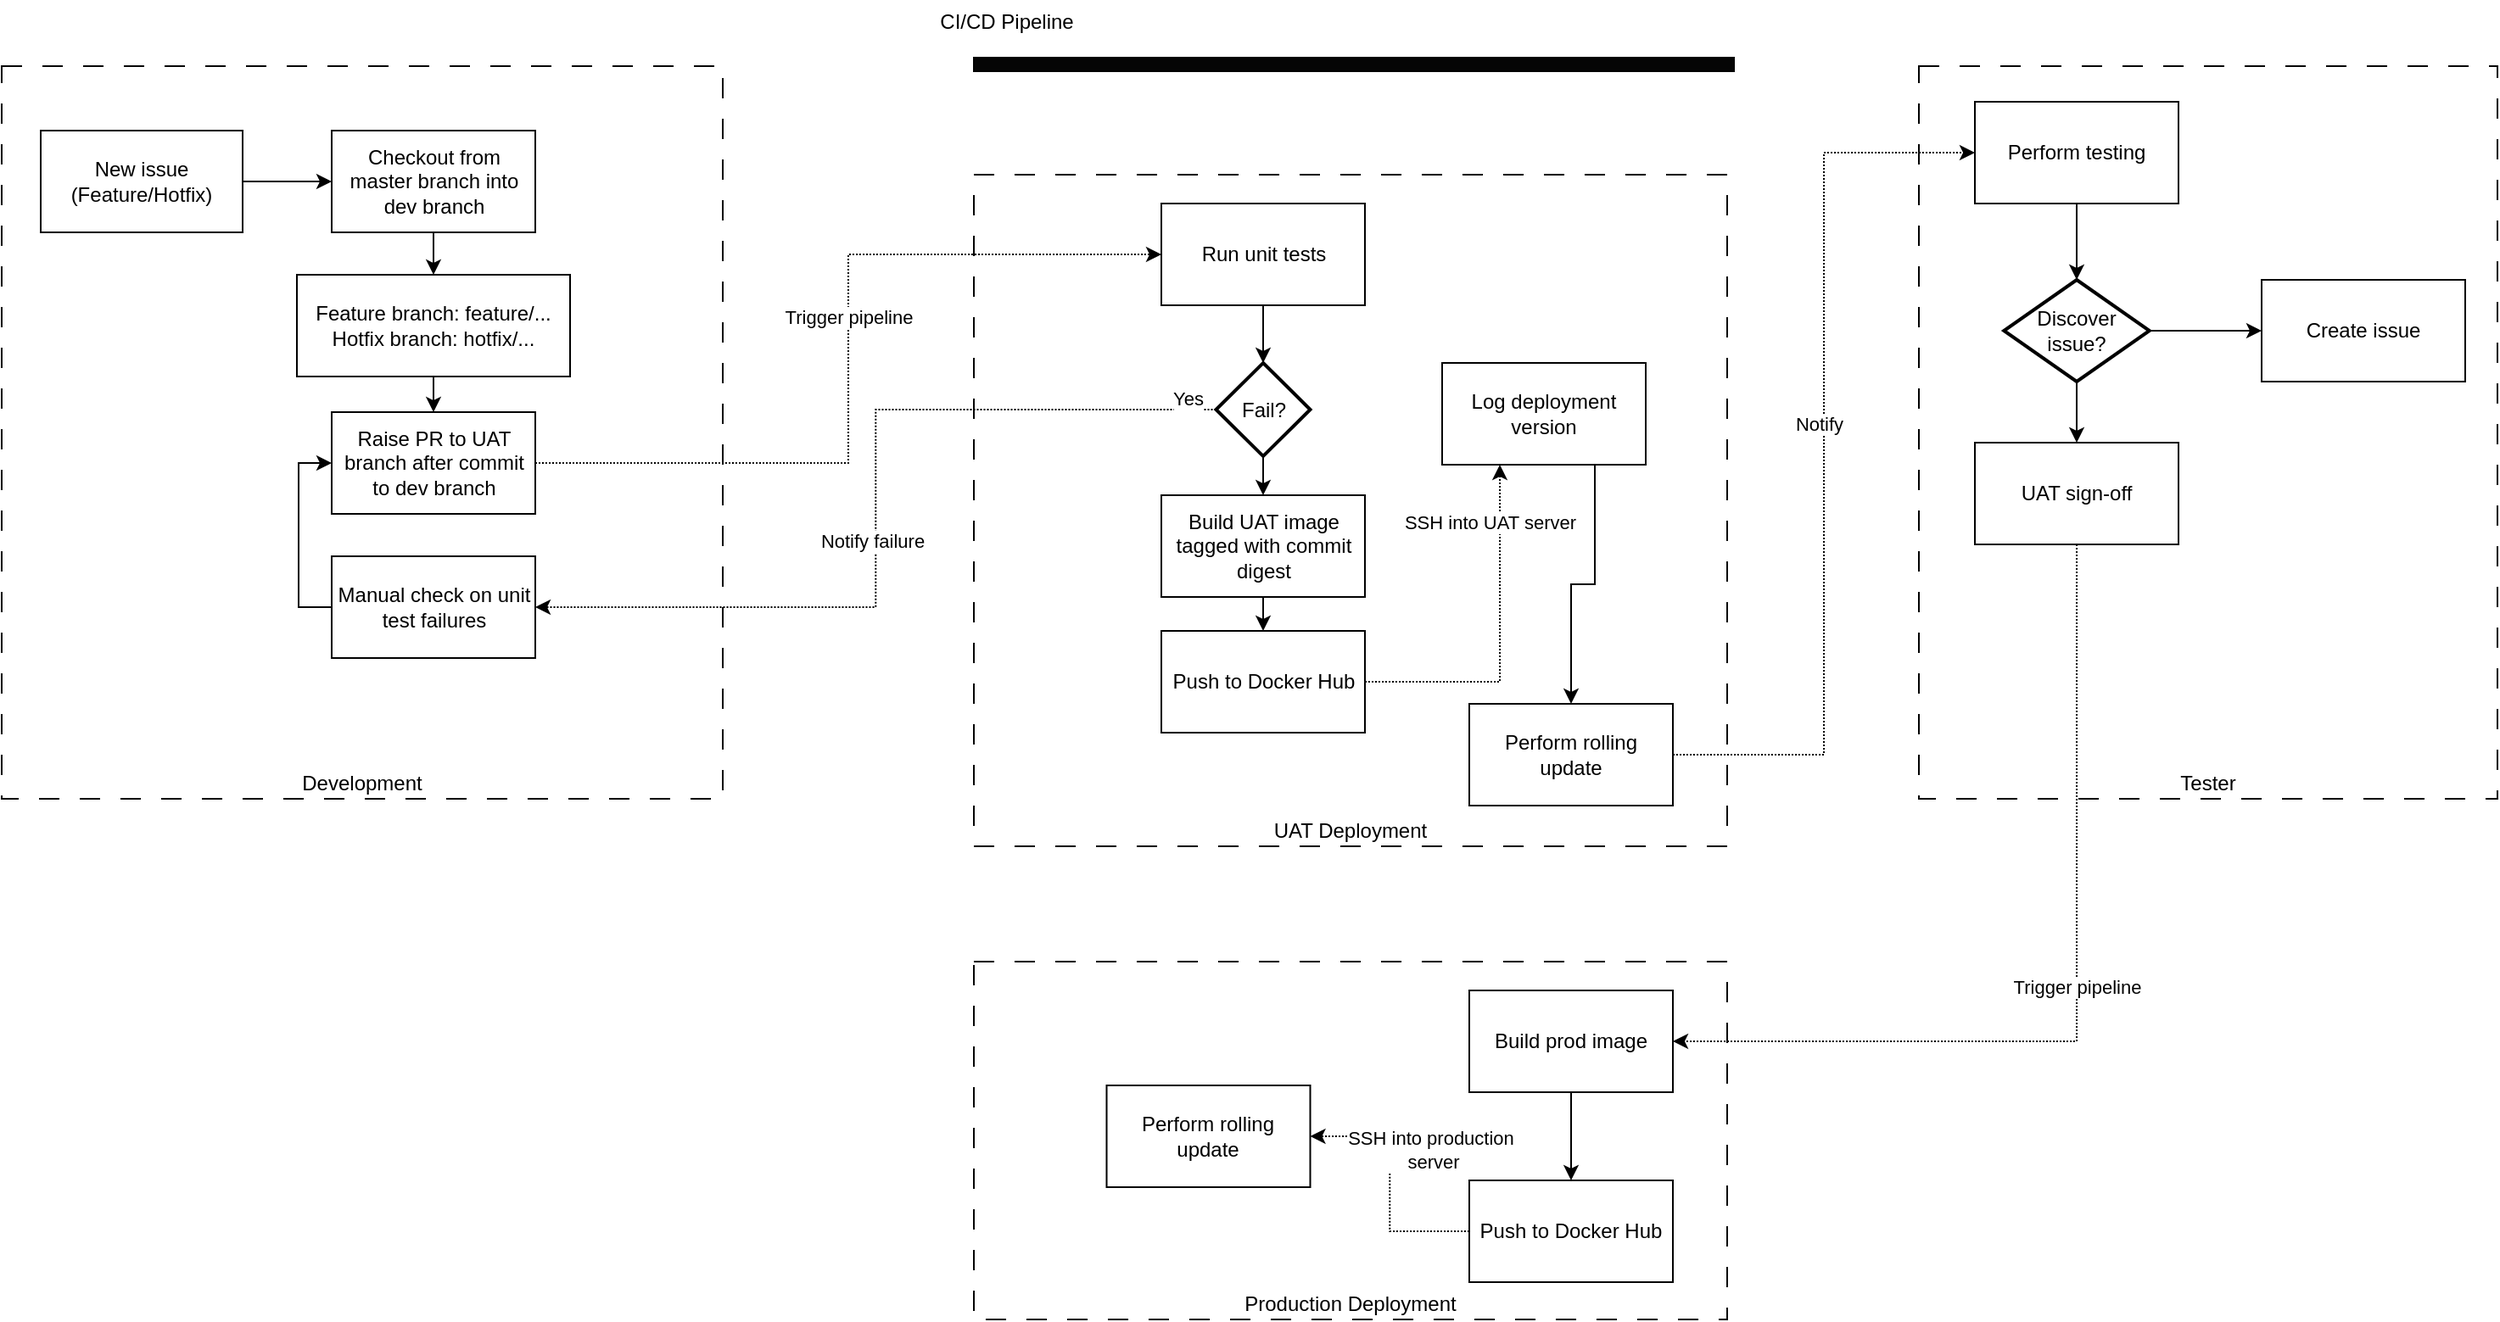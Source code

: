 <mxfile version="24.7.7">
  <diagram name="Workflow" id="U2vqciYEUnWTHw8cwpyU">
    <mxGraphModel dx="2087" dy="996" grid="0" gridSize="10" guides="1" tooltips="1" connect="1" arrows="1" fold="1" page="0" pageScale="1" pageWidth="850" pageHeight="1100" math="0" shadow="0">
      <root>
        <mxCell id="0" />
        <mxCell id="1" parent="0" />
        <mxCell id="oiYEulF_BZlo9P3TsjPv-1" value="Development" style="rounded=0;whiteSpace=wrap;html=1;dashed=1;dashPattern=12 12;verticalAlign=bottom;" vertex="1" parent="1">
          <mxGeometry x="-226" y="187" width="425" height="432" as="geometry" />
        </mxCell>
        <mxCell id="oiYEulF_BZlo9P3TsjPv-2" value="UAT Deployment" style="rounded=0;whiteSpace=wrap;html=1;dashed=1;dashPattern=12 12;verticalAlign=bottom;" vertex="1" parent="1">
          <mxGeometry x="347" y="251" width="444" height="396" as="geometry" />
        </mxCell>
        <mxCell id="oiYEulF_BZlo9P3TsjPv-3" value="" style="rounded=0;whiteSpace=wrap;html=1;fillColor=#050505;" vertex="1" parent="1">
          <mxGeometry x="347" y="182" width="448" height="8" as="geometry" />
        </mxCell>
        <mxCell id="oiYEulF_BZlo9P3TsjPv-6" style="edgeStyle=orthogonalEdgeStyle;rounded=0;orthogonalLoop=1;jettySize=auto;html=1;exitX=0.5;exitY=1;exitDx=0;exitDy=0;entryX=0.5;entryY=0;entryDx=0;entryDy=0;" edge="1" parent="1" source="oiYEulF_BZlo9P3TsjPv-4" target="oiYEulF_BZlo9P3TsjPv-5">
          <mxGeometry relative="1" as="geometry" />
        </mxCell>
        <mxCell id="oiYEulF_BZlo9P3TsjPv-4" value="Checkout from master branch into dev branch" style="rounded=0;whiteSpace=wrap;html=1;" vertex="1" parent="1">
          <mxGeometry x="-31.5" y="225" width="120" height="60" as="geometry" />
        </mxCell>
        <mxCell id="oiYEulF_BZlo9P3TsjPv-9" style="edgeStyle=orthogonalEdgeStyle;rounded=0;orthogonalLoop=1;jettySize=auto;html=1;exitX=0.5;exitY=1;exitDx=0;exitDy=0;" edge="1" parent="1" source="oiYEulF_BZlo9P3TsjPv-5" target="oiYEulF_BZlo9P3TsjPv-7">
          <mxGeometry relative="1" as="geometry" />
        </mxCell>
        <mxCell id="oiYEulF_BZlo9P3TsjPv-5" value="Feature branch: feature/...&lt;div&gt;Hotfix branch: hotfix/...&lt;/div&gt;" style="rounded=0;whiteSpace=wrap;html=1;" vertex="1" parent="1">
          <mxGeometry x="-52" y="310" width="161" height="60" as="geometry" />
        </mxCell>
        <mxCell id="oiYEulF_BZlo9P3TsjPv-18" style="edgeStyle=orthogonalEdgeStyle;rounded=0;orthogonalLoop=1;jettySize=auto;html=1;exitX=1;exitY=0.5;exitDx=0;exitDy=0;entryX=0;entryY=0.5;entryDx=0;entryDy=0;dashed=1;dashPattern=1 1;" edge="1" parent="1" source="oiYEulF_BZlo9P3TsjPv-7" target="oiYEulF_BZlo9P3TsjPv-17">
          <mxGeometry relative="1" as="geometry" />
        </mxCell>
        <mxCell id="oiYEulF_BZlo9P3TsjPv-19" value="Trigger pipeline" style="edgeLabel;html=1;align=center;verticalAlign=middle;resizable=0;points=[];" vertex="1" connectable="0" parent="oiYEulF_BZlo9P3TsjPv-18">
          <mxGeometry x="0.104" relative="1" as="geometry">
            <mxPoint y="1" as="offset" />
          </mxGeometry>
        </mxCell>
        <mxCell id="oiYEulF_BZlo9P3TsjPv-7" value="Raise PR to UAT branch after commit to dev branch" style="rounded=0;whiteSpace=wrap;html=1;" vertex="1" parent="1">
          <mxGeometry x="-31.5" y="391" width="120" height="60" as="geometry" />
        </mxCell>
        <mxCell id="oiYEulF_BZlo9P3TsjPv-14" value="CI/CD Pipeline" style="text;html=1;align=center;verticalAlign=middle;resizable=0;points=[];autosize=1;strokeColor=none;fillColor=none;" vertex="1" parent="1">
          <mxGeometry x="317" y="148" width="97" height="26" as="geometry" />
        </mxCell>
        <mxCell id="oiYEulF_BZlo9P3TsjPv-17" value="Run unit tests" style="rounded=0;whiteSpace=wrap;html=1;" vertex="1" parent="1">
          <mxGeometry x="457.5" y="268" width="120" height="60" as="geometry" />
        </mxCell>
        <mxCell id="oiYEulF_BZlo9P3TsjPv-24" style="edgeStyle=orthogonalEdgeStyle;rounded=0;orthogonalLoop=1;jettySize=auto;html=1;exitX=0;exitY=0.5;exitDx=0;exitDy=0;exitPerimeter=0;entryX=1;entryY=0.5;entryDx=0;entryDy=0;dashed=1;dashPattern=1 1;" edge="1" parent="1" source="oiYEulF_BZlo9P3TsjPv-21" target="oiYEulF_BZlo9P3TsjPv-23">
          <mxGeometry relative="1" as="geometry" />
        </mxCell>
        <mxCell id="oiYEulF_BZlo9P3TsjPv-25" value="Notify failure" style="edgeLabel;html=1;align=center;verticalAlign=middle;resizable=0;points=[];" vertex="1" connectable="0" parent="oiYEulF_BZlo9P3TsjPv-24">
          <mxGeometry x="0.074" y="-2" relative="1" as="geometry">
            <mxPoint as="offset" />
          </mxGeometry>
        </mxCell>
        <mxCell id="oiYEulF_BZlo9P3TsjPv-27" value="Yes" style="edgeLabel;html=1;align=center;verticalAlign=middle;resizable=0;points=[];" vertex="1" connectable="0" parent="oiYEulF_BZlo9P3TsjPv-24">
          <mxGeometry x="-0.931" y="2" relative="1" as="geometry">
            <mxPoint x="1" y="-9" as="offset" />
          </mxGeometry>
        </mxCell>
        <mxCell id="oiYEulF_BZlo9P3TsjPv-29" style="edgeStyle=orthogonalEdgeStyle;rounded=0;orthogonalLoop=1;jettySize=auto;html=1;exitX=0.5;exitY=1;exitDx=0;exitDy=0;exitPerimeter=0;entryX=0.5;entryY=0;entryDx=0;entryDy=0;" edge="1" parent="1" source="oiYEulF_BZlo9P3TsjPv-21" target="oiYEulF_BZlo9P3TsjPv-28">
          <mxGeometry relative="1" as="geometry" />
        </mxCell>
        <mxCell id="oiYEulF_BZlo9P3TsjPv-21" value="Fail?" style="strokeWidth=2;html=1;shape=mxgraph.flowchart.decision;whiteSpace=wrap;" vertex="1" parent="1">
          <mxGeometry x="489.75" y="362" width="55.5" height="55" as="geometry" />
        </mxCell>
        <mxCell id="oiYEulF_BZlo9P3TsjPv-22" style="edgeStyle=orthogonalEdgeStyle;rounded=0;orthogonalLoop=1;jettySize=auto;html=1;exitX=0.5;exitY=1;exitDx=0;exitDy=0;entryX=0.5;entryY=0;entryDx=0;entryDy=0;entryPerimeter=0;" edge="1" parent="1" source="oiYEulF_BZlo9P3TsjPv-17" target="oiYEulF_BZlo9P3TsjPv-21">
          <mxGeometry relative="1" as="geometry" />
        </mxCell>
        <mxCell id="oiYEulF_BZlo9P3TsjPv-26" style="edgeStyle=orthogonalEdgeStyle;rounded=0;orthogonalLoop=1;jettySize=auto;html=1;entryX=0;entryY=0.5;entryDx=0;entryDy=0;" edge="1" parent="1" source="oiYEulF_BZlo9P3TsjPv-23" target="oiYEulF_BZlo9P3TsjPv-7">
          <mxGeometry relative="1" as="geometry">
            <Array as="points">
              <mxPoint x="-51" y="506" />
              <mxPoint x="-51" y="421" />
            </Array>
          </mxGeometry>
        </mxCell>
        <mxCell id="oiYEulF_BZlo9P3TsjPv-23" value="Manual check on unit test failures" style="rounded=0;whiteSpace=wrap;html=1;" vertex="1" parent="1">
          <mxGeometry x="-31.5" y="476" width="120" height="60" as="geometry" />
        </mxCell>
        <mxCell id="oiYEulF_BZlo9P3TsjPv-31" style="edgeStyle=orthogonalEdgeStyle;rounded=0;orthogonalLoop=1;jettySize=auto;html=1;exitX=0.5;exitY=1;exitDx=0;exitDy=0;entryX=0.5;entryY=0;entryDx=0;entryDy=0;" edge="1" parent="1" source="oiYEulF_BZlo9P3TsjPv-28" target="oiYEulF_BZlo9P3TsjPv-30">
          <mxGeometry relative="1" as="geometry" />
        </mxCell>
        <mxCell id="oiYEulF_BZlo9P3TsjPv-28" value="Build UAT image tagged with commit digest" style="rounded=0;whiteSpace=wrap;html=1;" vertex="1" parent="1">
          <mxGeometry x="457.5" y="440" width="120" height="60" as="geometry" />
        </mxCell>
        <mxCell id="oiYEulF_BZlo9P3TsjPv-33" style="edgeStyle=orthogonalEdgeStyle;rounded=0;orthogonalLoop=1;jettySize=auto;html=1;exitX=1;exitY=0.5;exitDx=0;exitDy=0;dashed=1;dashPattern=1 1;" edge="1" parent="1" source="oiYEulF_BZlo9P3TsjPv-30" target="oiYEulF_BZlo9P3TsjPv-32">
          <mxGeometry relative="1" as="geometry">
            <Array as="points">
              <mxPoint x="657" y="550" />
            </Array>
          </mxGeometry>
        </mxCell>
        <mxCell id="oiYEulF_BZlo9P3TsjPv-34" value="SSH into UAT server" style="edgeLabel;html=1;align=center;verticalAlign=middle;resizable=0;points=[];" vertex="1" connectable="0" parent="oiYEulF_BZlo9P3TsjPv-33">
          <mxGeometry x="0.146" y="-2" relative="1" as="geometry">
            <mxPoint x="-8" y="-55" as="offset" />
          </mxGeometry>
        </mxCell>
        <mxCell id="oiYEulF_BZlo9P3TsjPv-30" value="Push to Docker Hub" style="rounded=0;whiteSpace=wrap;html=1;" vertex="1" parent="1">
          <mxGeometry x="457.5" y="520" width="120" height="60" as="geometry" />
        </mxCell>
        <mxCell id="oiYEulF_BZlo9P3TsjPv-39" style="edgeStyle=orthogonalEdgeStyle;rounded=0;orthogonalLoop=1;jettySize=auto;html=1;exitX=0.75;exitY=1;exitDx=0;exitDy=0;" edge="1" parent="1" source="oiYEulF_BZlo9P3TsjPv-32" target="oiYEulF_BZlo9P3TsjPv-35">
          <mxGeometry relative="1" as="geometry" />
        </mxCell>
        <mxCell id="oiYEulF_BZlo9P3TsjPv-32" value="Log deployment version" style="rounded=0;whiteSpace=wrap;html=1;" vertex="1" parent="1">
          <mxGeometry x="623" y="362" width="120" height="60" as="geometry" />
        </mxCell>
        <mxCell id="oiYEulF_BZlo9P3TsjPv-41" style="edgeStyle=orthogonalEdgeStyle;rounded=0;orthogonalLoop=1;jettySize=auto;html=1;exitX=1;exitY=0.5;exitDx=0;exitDy=0;entryX=0;entryY=0.5;entryDx=0;entryDy=0;dashed=1;dashPattern=1 1;" edge="1" parent="1" source="oiYEulF_BZlo9P3TsjPv-35" target="oiYEulF_BZlo9P3TsjPv-40">
          <mxGeometry relative="1" as="geometry" />
        </mxCell>
        <mxCell id="oiYEulF_BZlo9P3TsjPv-42" value="Notify" style="edgeLabel;html=1;align=center;verticalAlign=middle;resizable=0;points=[];" vertex="1" connectable="0" parent="oiYEulF_BZlo9P3TsjPv-41">
          <mxGeometry x="0.066" y="3" relative="1" as="geometry">
            <mxPoint as="offset" />
          </mxGeometry>
        </mxCell>
        <mxCell id="oiYEulF_BZlo9P3TsjPv-35" value="Perform rolling update" style="rounded=0;whiteSpace=wrap;html=1;" vertex="1" parent="1">
          <mxGeometry x="639" y="563" width="120" height="60" as="geometry" />
        </mxCell>
        <mxCell id="oiYEulF_BZlo9P3TsjPv-37" value="Tester" style="rounded=0;whiteSpace=wrap;html=1;dashed=1;dashPattern=12 12;verticalAlign=bottom;fillColor=none;" vertex="1" parent="1">
          <mxGeometry x="904" y="187" width="341" height="432" as="geometry" />
        </mxCell>
        <mxCell id="oiYEulF_BZlo9P3TsjPv-40" value="Perform testing" style="rounded=0;whiteSpace=wrap;html=1;" vertex="1" parent="1">
          <mxGeometry x="937" y="208" width="120" height="60" as="geometry" />
        </mxCell>
        <mxCell id="oiYEulF_BZlo9P3TsjPv-50" style="edgeStyle=orthogonalEdgeStyle;rounded=0;orthogonalLoop=1;jettySize=auto;html=1;exitX=1;exitY=0.5;exitDx=0;exitDy=0;exitPerimeter=0;entryX=0;entryY=0.5;entryDx=0;entryDy=0;" edge="1" parent="1" source="oiYEulF_BZlo9P3TsjPv-43" target="oiYEulF_BZlo9P3TsjPv-47">
          <mxGeometry relative="1" as="geometry" />
        </mxCell>
        <mxCell id="oiYEulF_BZlo9P3TsjPv-51" style="edgeStyle=orthogonalEdgeStyle;rounded=0;orthogonalLoop=1;jettySize=auto;html=1;exitX=0.5;exitY=1;exitDx=0;exitDy=0;exitPerimeter=0;entryX=0.5;entryY=0;entryDx=0;entryDy=0;" edge="1" parent="1" source="oiYEulF_BZlo9P3TsjPv-43" target="oiYEulF_BZlo9P3TsjPv-46">
          <mxGeometry relative="1" as="geometry" />
        </mxCell>
        <mxCell id="oiYEulF_BZlo9P3TsjPv-43" value="Discover issue?" style="strokeWidth=2;html=1;shape=mxgraph.flowchart.decision;whiteSpace=wrap;" vertex="1" parent="1">
          <mxGeometry x="954.13" y="313" width="85.75" height="60" as="geometry" />
        </mxCell>
        <mxCell id="oiYEulF_BZlo9P3TsjPv-44" style="edgeStyle=orthogonalEdgeStyle;rounded=0;orthogonalLoop=1;jettySize=auto;html=1;exitX=0.5;exitY=1;exitDx=0;exitDy=0;entryX=0.5;entryY=0;entryDx=0;entryDy=0;entryPerimeter=0;" edge="1" parent="1" source="oiYEulF_BZlo9P3TsjPv-40" target="oiYEulF_BZlo9P3TsjPv-43">
          <mxGeometry relative="1" as="geometry" />
        </mxCell>
        <mxCell id="oiYEulF_BZlo9P3TsjPv-45" style="edgeStyle=orthogonalEdgeStyle;rounded=0;orthogonalLoop=1;jettySize=auto;html=1;exitX=0.5;exitY=1;exitDx=0;exitDy=0;exitPerimeter=0;" edge="1" parent="1" source="oiYEulF_BZlo9P3TsjPv-43" target="oiYEulF_BZlo9P3TsjPv-43">
          <mxGeometry relative="1" as="geometry" />
        </mxCell>
        <mxCell id="oiYEulF_BZlo9P3TsjPv-57" style="edgeStyle=orthogonalEdgeStyle;rounded=0;orthogonalLoop=1;jettySize=auto;html=1;exitX=0.5;exitY=1;exitDx=0;exitDy=0;entryX=1;entryY=0.5;entryDx=0;entryDy=0;dashed=1;dashPattern=1 1;" edge="1" parent="1" source="oiYEulF_BZlo9P3TsjPv-46" target="oiYEulF_BZlo9P3TsjPv-54">
          <mxGeometry relative="1" as="geometry" />
        </mxCell>
        <mxCell id="oiYEulF_BZlo9P3TsjPv-58" value="Trigger pipeline" style="edgeLabel;html=1;align=center;verticalAlign=middle;resizable=0;points=[];" vertex="1" connectable="0" parent="oiYEulF_BZlo9P3TsjPv-57">
          <mxGeometry x="-0.017" relative="1" as="geometry">
            <mxPoint as="offset" />
          </mxGeometry>
        </mxCell>
        <mxCell id="oiYEulF_BZlo9P3TsjPv-46" value="UAT sign-off" style="rounded=0;whiteSpace=wrap;html=1;" vertex="1" parent="1">
          <mxGeometry x="937.01" y="409" width="120" height="60" as="geometry" />
        </mxCell>
        <mxCell id="oiYEulF_BZlo9P3TsjPv-47" value="Create issue" style="rounded=0;whiteSpace=wrap;html=1;" vertex="1" parent="1">
          <mxGeometry x="1106" y="313" width="120" height="60" as="geometry" />
        </mxCell>
        <mxCell id="oiYEulF_BZlo9P3TsjPv-49" style="edgeStyle=orthogonalEdgeStyle;rounded=0;orthogonalLoop=1;jettySize=auto;html=1;exitX=1;exitY=0.5;exitDx=0;exitDy=0;entryX=0;entryY=0.5;entryDx=0;entryDy=0;" edge="1" parent="1" source="oiYEulF_BZlo9P3TsjPv-48" target="oiYEulF_BZlo9P3TsjPv-4">
          <mxGeometry relative="1" as="geometry" />
        </mxCell>
        <mxCell id="oiYEulF_BZlo9P3TsjPv-48" value="New issue (Feature/Hotfix)" style="rounded=0;whiteSpace=wrap;html=1;" vertex="1" parent="1">
          <mxGeometry x="-203" y="225" width="119" height="60" as="geometry" />
        </mxCell>
        <mxCell id="oiYEulF_BZlo9P3TsjPv-52" value="Production Deployment" style="rounded=0;whiteSpace=wrap;html=1;dashed=1;dashPattern=12 12;verticalAlign=bottom;fillColor=none;" vertex="1" parent="1">
          <mxGeometry x="347" y="715" width="444" height="211" as="geometry" />
        </mxCell>
        <mxCell id="oiYEulF_BZlo9P3TsjPv-59" style="edgeStyle=orthogonalEdgeStyle;rounded=0;orthogonalLoop=1;jettySize=auto;html=1;exitX=0.5;exitY=1;exitDx=0;exitDy=0;entryX=0.5;entryY=0;entryDx=0;entryDy=0;" edge="1" parent="1" source="oiYEulF_BZlo9P3TsjPv-54" target="oiYEulF_BZlo9P3TsjPv-55">
          <mxGeometry relative="1" as="geometry" />
        </mxCell>
        <mxCell id="oiYEulF_BZlo9P3TsjPv-54" value="Build prod image" style="rounded=0;whiteSpace=wrap;html=1;" vertex="1" parent="1">
          <mxGeometry x="639" y="732" width="120" height="60" as="geometry" />
        </mxCell>
        <mxCell id="oiYEulF_BZlo9P3TsjPv-60" style="edgeStyle=orthogonalEdgeStyle;rounded=0;orthogonalLoop=1;jettySize=auto;html=1;exitX=0;exitY=0.5;exitDx=0;exitDy=0;entryX=1;entryY=0.5;entryDx=0;entryDy=0;dashed=1;dashPattern=1 1;" edge="1" parent="1" source="oiYEulF_BZlo9P3TsjPv-55" target="oiYEulF_BZlo9P3TsjPv-56">
          <mxGeometry relative="1" as="geometry" />
        </mxCell>
        <mxCell id="oiYEulF_BZlo9P3TsjPv-61" value="SSH into production&lt;div&gt;&amp;nbsp;server&lt;/div&gt;" style="edgeLabel;html=1;align=center;verticalAlign=middle;resizable=0;points=[];" vertex="1" connectable="0" parent="oiYEulF_BZlo9P3TsjPv-60">
          <mxGeometry x="0.146" y="1" relative="1" as="geometry">
            <mxPoint x="25" y="-9" as="offset" />
          </mxGeometry>
        </mxCell>
        <mxCell id="oiYEulF_BZlo9P3TsjPv-55" value="Push to Docker Hub" style="rounded=0;whiteSpace=wrap;html=1;" vertex="1" parent="1">
          <mxGeometry x="639" y="844" width="120" height="60" as="geometry" />
        </mxCell>
        <mxCell id="oiYEulF_BZlo9P3TsjPv-56" value="Perform rolling update" style="rounded=0;whiteSpace=wrap;html=1;" vertex="1" parent="1">
          <mxGeometry x="425.25" y="788" width="120" height="60" as="geometry" />
        </mxCell>
      </root>
    </mxGraphModel>
  </diagram>
</mxfile>
